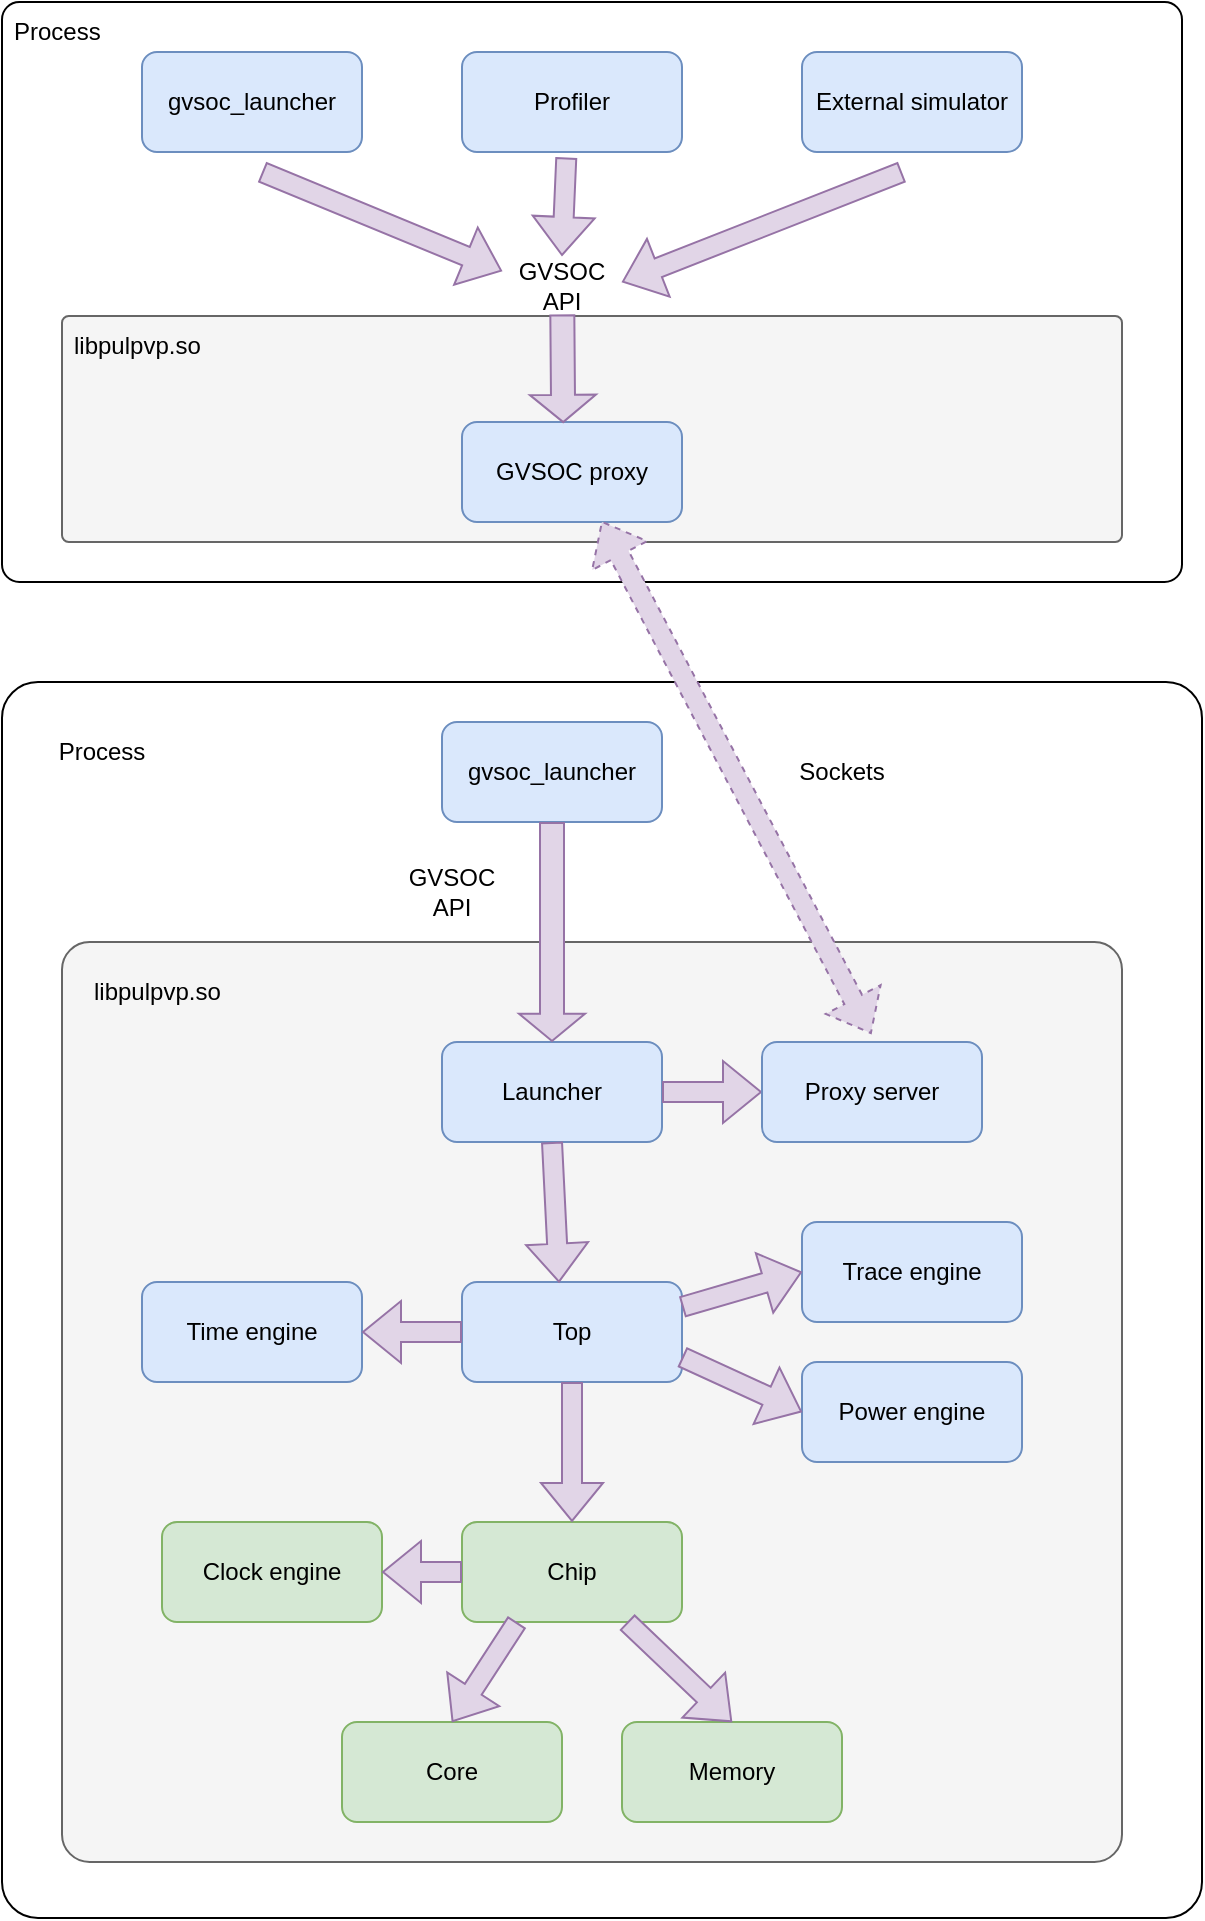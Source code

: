 <mxfile version="22.1.2" type="device">
  <diagram name="Page-1" id="kS2er-u9yOf_Yl2wuGji">
    <mxGraphModel dx="990" dy="694" grid="1" gridSize="10" guides="1" tooltips="1" connect="1" arrows="1" fold="1" page="1" pageScale="1" pageWidth="850" pageHeight="1100" math="0" shadow="0">
      <root>
        <mxCell id="0" />
        <mxCell id="1" parent="0" />
        <mxCell id="r2Tr_kpEr6y59V2GGJQB-42" value="" style="rounded=1;whiteSpace=wrap;html=1;arcSize=3;" parent="1" vertex="1">
          <mxGeometry x="120" y="420" width="600" height="618" as="geometry" />
        </mxCell>
        <mxCell id="r2Tr_kpEr6y59V2GGJQB-40" value="" style="rounded=1;whiteSpace=wrap;html=1;arcSize=3;" parent="1" vertex="1">
          <mxGeometry x="120" y="80" width="590" height="290" as="geometry" />
        </mxCell>
        <mxCell id="r2Tr_kpEr6y59V2GGJQB-38" value="" style="rounded=1;whiteSpace=wrap;html=1;fillColor=#f5f5f5;fontColor=#333333;strokeColor=#666666;arcSize=3;" parent="1" vertex="1">
          <mxGeometry x="150" y="237" width="530" height="113" as="geometry" />
        </mxCell>
        <mxCell id="r2Tr_kpEr6y59V2GGJQB-1" value="" style="rounded=1;whiteSpace=wrap;html=1;fillColor=#f5f5f5;fontColor=#333333;strokeColor=#666666;arcSize=3;" parent="1" vertex="1">
          <mxGeometry x="150" y="550" width="530" height="460" as="geometry" />
        </mxCell>
        <mxCell id="r2Tr_kpEr6y59V2GGJQB-4" value="gvsoc_launcher" style="rounded=1;whiteSpace=wrap;html=1;fillColor=#dae8fc;strokeColor=#6c8ebf;" parent="1" vertex="1">
          <mxGeometry x="190" y="105" width="110" height="50" as="geometry" />
        </mxCell>
        <mxCell id="r2Tr_kpEr6y59V2GGJQB-5" value="Profiler" style="rounded=1;whiteSpace=wrap;html=1;fillColor=#dae8fc;strokeColor=#6c8ebf;" parent="1" vertex="1">
          <mxGeometry x="350" y="105" width="110" height="50" as="geometry" />
        </mxCell>
        <mxCell id="r2Tr_kpEr6y59V2GGJQB-6" value="External simulator" style="rounded=1;whiteSpace=wrap;html=1;fillColor=#dae8fc;strokeColor=#6c8ebf;" parent="1" vertex="1">
          <mxGeometry x="520" y="105" width="110" height="50" as="geometry" />
        </mxCell>
        <mxCell id="r2Tr_kpEr6y59V2GGJQB-8" value="" style="endArrow=classic;html=1;rounded=0;shape=flexArrow;fillColor=#e1d5e7;strokeColor=#9673a6;entryX=0;entryY=0.25;entryDx=0;entryDy=0;" parent="1" edge="1" target="r2Tr_kpEr6y59V2GGJQB-37">
          <mxGeometry width="50" height="50" relative="1" as="geometry">
            <mxPoint x="250" y="165" as="sourcePoint" />
            <mxPoint x="370" y="230" as="targetPoint" />
          </mxGeometry>
        </mxCell>
        <mxCell id="r2Tr_kpEr6y59V2GGJQB-9" value="" style="endArrow=classic;html=1;rounded=0;shape=flexArrow;fillColor=#e1d5e7;strokeColor=#9673a6;exitX=0.474;exitY=1.055;exitDx=0;exitDy=0;exitPerimeter=0;entryX=0.5;entryY=0;entryDx=0;entryDy=0;" parent="1" source="r2Tr_kpEr6y59V2GGJQB-5" edge="1" target="r2Tr_kpEr6y59V2GGJQB-37">
          <mxGeometry width="50" height="50" relative="1" as="geometry">
            <mxPoint x="260" y="175" as="sourcePoint" />
            <mxPoint x="400" y="215" as="targetPoint" />
          </mxGeometry>
        </mxCell>
        <mxCell id="r2Tr_kpEr6y59V2GGJQB-10" value="" style="endArrow=classic;html=1;rounded=0;shape=flexArrow;fillColor=#e1d5e7;strokeColor=#9673a6;" parent="1" edge="1">
          <mxGeometry width="50" height="50" relative="1" as="geometry">
            <mxPoint x="570" y="165" as="sourcePoint" />
            <mxPoint x="430" y="220" as="targetPoint" />
          </mxGeometry>
        </mxCell>
        <mxCell id="r2Tr_kpEr6y59V2GGJQB-13" value="Launcher" style="rounded=1;whiteSpace=wrap;html=1;fillColor=#dae8fc;strokeColor=#6c8ebf;" parent="1" vertex="1">
          <mxGeometry x="340" y="600" width="110" height="50" as="geometry" />
        </mxCell>
        <mxCell id="r2Tr_kpEr6y59V2GGJQB-14" value="" style="endArrow=classic;html=1;rounded=0;shape=flexArrow;fillColor=#e1d5e7;strokeColor=#9673a6;exitX=1;exitY=0.5;exitDx=0;exitDy=0;entryX=0;entryY=0.5;entryDx=0;entryDy=0;" parent="1" source="r2Tr_kpEr6y59V2GGJQB-13" target="r2Tr_kpEr6y59V2GGJQB-32" edge="1">
          <mxGeometry width="50" height="50" relative="1" as="geometry">
            <mxPoint x="400" y="550" as="sourcePoint" />
            <mxPoint x="400" y="600" as="targetPoint" />
          </mxGeometry>
        </mxCell>
        <mxCell id="r2Tr_kpEr6y59V2GGJQB-15" value="libpulpvp.so" style="text;strokeColor=none;fillColor=none;align=left;verticalAlign=middle;spacingLeft=4;spacingRight=4;overflow=hidden;points=[[0,0.5],[1,0.5]];portConstraint=eastwest;rotatable=0;whiteSpace=wrap;html=1;" parent="1" vertex="1">
          <mxGeometry x="160" y="560" width="80" height="30" as="geometry" />
        </mxCell>
        <mxCell id="r2Tr_kpEr6y59V2GGJQB-16" value="Top" style="rounded=1;whiteSpace=wrap;html=1;fillColor=#dae8fc;strokeColor=#6c8ebf;" parent="1" vertex="1">
          <mxGeometry x="350" y="720" width="110" height="50" as="geometry" />
        </mxCell>
        <mxCell id="r2Tr_kpEr6y59V2GGJQB-17" value="Trace engine" style="rounded=1;whiteSpace=wrap;html=1;fillColor=#dae8fc;strokeColor=#6c8ebf;" parent="1" vertex="1">
          <mxGeometry x="520" y="690" width="110" height="50" as="geometry" />
        </mxCell>
        <mxCell id="r2Tr_kpEr6y59V2GGJQB-18" value="Power engine" style="rounded=1;whiteSpace=wrap;html=1;fillColor=#dae8fc;strokeColor=#6c8ebf;" parent="1" vertex="1">
          <mxGeometry x="520" y="760" width="110" height="50" as="geometry" />
        </mxCell>
        <mxCell id="r2Tr_kpEr6y59V2GGJQB-19" value="Time engine" style="rounded=1;whiteSpace=wrap;html=1;fillColor=#dae8fc;strokeColor=#6c8ebf;" parent="1" vertex="1">
          <mxGeometry x="190" y="720" width="110" height="50" as="geometry" />
        </mxCell>
        <mxCell id="r2Tr_kpEr6y59V2GGJQB-20" value="Chip" style="rounded=1;whiteSpace=wrap;html=1;fillColor=#d5e8d4;strokeColor=#82b366;" parent="1" vertex="1">
          <mxGeometry x="350" y="840" width="110" height="50" as="geometry" />
        </mxCell>
        <mxCell id="r2Tr_kpEr6y59V2GGJQB-21" value="Clock engine" style="rounded=1;whiteSpace=wrap;html=1;fillColor=#d5e8d4;strokeColor=#82b366;" parent="1" vertex="1">
          <mxGeometry x="200" y="840" width="110" height="50" as="geometry" />
        </mxCell>
        <mxCell id="r2Tr_kpEr6y59V2GGJQB-22" value="Core" style="rounded=1;whiteSpace=wrap;html=1;fillColor=#d5e8d4;strokeColor=#82b366;" parent="1" vertex="1">
          <mxGeometry x="290" y="940" width="110" height="50" as="geometry" />
        </mxCell>
        <mxCell id="r2Tr_kpEr6y59V2GGJQB-23" value="Memory" style="rounded=1;whiteSpace=wrap;html=1;fillColor=#d5e8d4;strokeColor=#82b366;" parent="1" vertex="1">
          <mxGeometry x="430" y="940" width="110" height="50" as="geometry" />
        </mxCell>
        <mxCell id="r2Tr_kpEr6y59V2GGJQB-24" value="" style="endArrow=classic;html=1;rounded=0;shape=flexArrow;fillColor=#e1d5e7;strokeColor=#9673a6;entryX=0.441;entryY=0.006;entryDx=0;entryDy=0;entryPerimeter=0;" parent="1" target="r2Tr_kpEr6y59V2GGJQB-16" edge="1">
          <mxGeometry width="50" height="50" relative="1" as="geometry">
            <mxPoint x="395" y="650" as="sourcePoint" />
            <mxPoint x="410" y="610" as="targetPoint" />
          </mxGeometry>
        </mxCell>
        <mxCell id="r2Tr_kpEr6y59V2GGJQB-25" value="" style="endArrow=classic;html=1;rounded=0;shape=flexArrow;fillColor=#e1d5e7;strokeColor=#9673a6;exitX=1;exitY=0.25;exitDx=0;exitDy=0;entryX=0;entryY=0.5;entryDx=0;entryDy=0;" parent="1" source="r2Tr_kpEr6y59V2GGJQB-16" target="r2Tr_kpEr6y59V2GGJQB-17" edge="1">
          <mxGeometry width="50" height="50" relative="1" as="geometry">
            <mxPoint x="420" y="570" as="sourcePoint" />
            <mxPoint x="420" y="620" as="targetPoint" />
          </mxGeometry>
        </mxCell>
        <mxCell id="r2Tr_kpEr6y59V2GGJQB-26" value="" style="endArrow=classic;html=1;rounded=0;shape=flexArrow;fillColor=#e1d5e7;strokeColor=#9673a6;exitX=1;exitY=0.75;exitDx=0;exitDy=0;entryX=0;entryY=0.5;entryDx=0;entryDy=0;" parent="1" source="r2Tr_kpEr6y59V2GGJQB-16" target="r2Tr_kpEr6y59V2GGJQB-18" edge="1">
          <mxGeometry width="50" height="50" relative="1" as="geometry">
            <mxPoint x="430" y="580" as="sourcePoint" />
            <mxPoint x="430" y="630" as="targetPoint" />
          </mxGeometry>
        </mxCell>
        <mxCell id="r2Tr_kpEr6y59V2GGJQB-27" value="" style="endArrow=classic;html=1;rounded=0;shape=flexArrow;fillColor=#e1d5e7;strokeColor=#9673a6;exitX=0;exitY=0.5;exitDx=0;exitDy=0;entryX=1;entryY=0.5;entryDx=0;entryDy=0;" parent="1" source="r2Tr_kpEr6y59V2GGJQB-16" target="r2Tr_kpEr6y59V2GGJQB-19" edge="1">
          <mxGeometry width="50" height="50" relative="1" as="geometry">
            <mxPoint x="440" y="590" as="sourcePoint" />
            <mxPoint x="440" y="640" as="targetPoint" />
          </mxGeometry>
        </mxCell>
        <mxCell id="r2Tr_kpEr6y59V2GGJQB-28" value="" style="endArrow=classic;html=1;rounded=0;shape=flexArrow;fillColor=#e1d5e7;strokeColor=#9673a6;exitX=0.5;exitY=1;exitDx=0;exitDy=0;" parent="1" source="r2Tr_kpEr6y59V2GGJQB-16" target="r2Tr_kpEr6y59V2GGJQB-20" edge="1">
          <mxGeometry width="50" height="50" relative="1" as="geometry">
            <mxPoint x="450" y="600" as="sourcePoint" />
            <mxPoint x="450" y="650" as="targetPoint" />
          </mxGeometry>
        </mxCell>
        <mxCell id="r2Tr_kpEr6y59V2GGJQB-29" value="" style="endArrow=classic;html=1;rounded=0;shape=flexArrow;fillColor=#e1d5e7;strokeColor=#9673a6;exitX=0;exitY=0.5;exitDx=0;exitDy=0;entryX=1;entryY=0.5;entryDx=0;entryDy=0;" parent="1" source="r2Tr_kpEr6y59V2GGJQB-20" target="r2Tr_kpEr6y59V2GGJQB-21" edge="1">
          <mxGeometry width="50" height="50" relative="1" as="geometry">
            <mxPoint x="460" y="610" as="sourcePoint" />
            <mxPoint x="460" y="660" as="targetPoint" />
          </mxGeometry>
        </mxCell>
        <mxCell id="r2Tr_kpEr6y59V2GGJQB-30" value="" style="endArrow=classic;html=1;rounded=0;shape=flexArrow;fillColor=#e1d5e7;strokeColor=#9673a6;exitX=0.25;exitY=1;exitDx=0;exitDy=0;entryX=0.5;entryY=0;entryDx=0;entryDy=0;" parent="1" source="r2Tr_kpEr6y59V2GGJQB-20" target="r2Tr_kpEr6y59V2GGJQB-22" edge="1">
          <mxGeometry width="50" height="50" relative="1" as="geometry">
            <mxPoint x="470" y="620" as="sourcePoint" />
            <mxPoint x="470" y="670" as="targetPoint" />
          </mxGeometry>
        </mxCell>
        <mxCell id="r2Tr_kpEr6y59V2GGJQB-31" value="" style="endArrow=classic;html=1;rounded=0;shape=flexArrow;fillColor=#e1d5e7;strokeColor=#9673a6;exitX=0.75;exitY=1;exitDx=0;exitDy=0;entryX=0.5;entryY=0;entryDx=0;entryDy=0;" parent="1" source="r2Tr_kpEr6y59V2GGJQB-20" target="r2Tr_kpEr6y59V2GGJQB-23" edge="1">
          <mxGeometry width="50" height="50" relative="1" as="geometry">
            <mxPoint x="480" y="630" as="sourcePoint" />
            <mxPoint x="480" y="680" as="targetPoint" />
          </mxGeometry>
        </mxCell>
        <mxCell id="r2Tr_kpEr6y59V2GGJQB-32" value="Proxy server" style="rounded=1;whiteSpace=wrap;html=1;fillColor=#dae8fc;strokeColor=#6c8ebf;" parent="1" vertex="1">
          <mxGeometry x="500" y="600" width="110" height="50" as="geometry" />
        </mxCell>
        <mxCell id="r2Tr_kpEr6y59V2GGJQB-33" value="GVSOC proxy" style="rounded=1;whiteSpace=wrap;html=1;fillColor=#dae8fc;strokeColor=#6c8ebf;" parent="1" vertex="1">
          <mxGeometry x="350" y="290" width="110" height="50" as="geometry" />
        </mxCell>
        <mxCell id="r2Tr_kpEr6y59V2GGJQB-36" value="" style="endArrow=classic;startArrow=classic;html=1;rounded=0;dashed=1;shape=flexArrow;fillColor=#e1d5e7;strokeColor=#9673a6;exitX=0.634;exitY=0.99;exitDx=0;exitDy=0;exitPerimeter=0;entryX=0.497;entryY=-0.08;entryDx=0;entryDy=0;entryPerimeter=0;" parent="1" edge="1" target="r2Tr_kpEr6y59V2GGJQB-32" source="r2Tr_kpEr6y59V2GGJQB-33">
          <mxGeometry width="50" height="50" relative="1" as="geometry">
            <mxPoint x="465" y="580" as="sourcePoint" />
            <mxPoint x="555" y="660" as="targetPoint" />
          </mxGeometry>
        </mxCell>
        <mxCell id="r2Tr_kpEr6y59V2GGJQB-37" value="GVSOC API" style="text;html=1;strokeColor=none;fillColor=none;align=center;verticalAlign=middle;whiteSpace=wrap;rounded=0;" parent="1" vertex="1">
          <mxGeometry x="370" y="207" width="60" height="30" as="geometry" />
        </mxCell>
        <mxCell id="r2Tr_kpEr6y59V2GGJQB-39" value="libpulpvp.so" style="text;strokeColor=none;fillColor=none;align=left;verticalAlign=middle;spacingLeft=4;spacingRight=4;overflow=hidden;points=[[0,0.5],[1,0.5]];portConstraint=eastwest;rotatable=0;whiteSpace=wrap;html=1;" parent="1" vertex="1">
          <mxGeometry x="150" y="237" width="80" height="30" as="geometry" />
        </mxCell>
        <mxCell id="r2Tr_kpEr6y59V2GGJQB-41" value="Process" style="text;strokeColor=none;fillColor=none;align=left;verticalAlign=middle;spacingLeft=4;spacingRight=4;overflow=hidden;points=[[0,0.5],[1,0.5]];portConstraint=eastwest;rotatable=0;whiteSpace=wrap;html=1;" parent="1" vertex="1">
          <mxGeometry x="120" y="80" width="80" height="30" as="geometry" />
        </mxCell>
        <mxCell id="r2Tr_kpEr6y59V2GGJQB-43" value="gvsoc_launcher" style="rounded=1;whiteSpace=wrap;html=1;fillColor=#dae8fc;strokeColor=#6c8ebf;" parent="1" vertex="1">
          <mxGeometry x="340" y="440" width="110" height="50" as="geometry" />
        </mxCell>
        <mxCell id="f6-7S4qibN3AUQO4GU3T-11" value="GVSOC API" style="text;html=1;strokeColor=none;fillColor=none;align=center;verticalAlign=middle;whiteSpace=wrap;rounded=0;" vertex="1" parent="1">
          <mxGeometry x="315" y="510" width="60" height="30" as="geometry" />
        </mxCell>
        <mxCell id="f6-7S4qibN3AUQO4GU3T-12" value="" style="endArrow=classic;html=1;rounded=0;shape=flexArrow;fillColor=#e1d5e7;strokeColor=#9673a6;width=12;endSize=4.21;entryX=0.5;entryY=0;entryDx=0;entryDy=0;exitX=0.5;exitY=1;exitDx=0;exitDy=0;" edge="1" parent="1" source="r2Tr_kpEr6y59V2GGJQB-43" target="r2Tr_kpEr6y59V2GGJQB-13">
          <mxGeometry width="50" height="50" relative="1" as="geometry">
            <mxPoint x="425" y="290" as="sourcePoint" />
            <mxPoint x="425" y="340" as="targetPoint" />
          </mxGeometry>
        </mxCell>
        <mxCell id="f6-7S4qibN3AUQO4GU3T-13" value="Process" style="text;html=1;strokeColor=none;fillColor=none;align=center;verticalAlign=middle;whiteSpace=wrap;rounded=0;" vertex="1" parent="1">
          <mxGeometry x="140" y="440" width="60" height="30" as="geometry" />
        </mxCell>
        <mxCell id="f6-7S4qibN3AUQO4GU3T-14" value="" style="endArrow=classic;html=1;rounded=0;shape=flexArrow;fillColor=#e1d5e7;strokeColor=#9673a6;width=12;endSize=4.21;exitX=0.472;exitY=-0.007;exitDx=0;exitDy=0;exitPerimeter=0;entryX=0.46;entryY=0.011;entryDx=0;entryDy=0;entryPerimeter=0;" edge="1" parent="1" source="r2Tr_kpEr6y59V2GGJQB-38" target="r2Tr_kpEr6y59V2GGJQB-33">
          <mxGeometry width="50" height="50" relative="1" as="geometry">
            <mxPoint x="410" y="570" as="sourcePoint" />
            <mxPoint x="400" y="270" as="targetPoint" />
          </mxGeometry>
        </mxCell>
        <mxCell id="f6-7S4qibN3AUQO4GU3T-16" value="Sockets" style="text;html=1;strokeColor=none;fillColor=none;align=center;verticalAlign=middle;whiteSpace=wrap;rounded=0;" vertex="1" parent="1">
          <mxGeometry x="510" y="450" width="60" height="30" as="geometry" />
        </mxCell>
      </root>
    </mxGraphModel>
  </diagram>
</mxfile>
